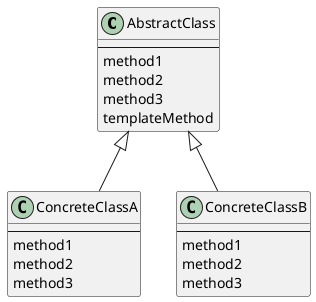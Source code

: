 @startuml templatemethod
class AbstractClass {
  --
  method1
  method2
  method3
  templateMethod
}

class ConcreteClassA {
  --
  method1
  method2
  method3
}

class ConcreteClassB {
  --
  method1
  method2
  method3
}


AbstractClass <|-- ConcreteClassA
AbstractClass <|-- ConcreteClassB
@enduml
